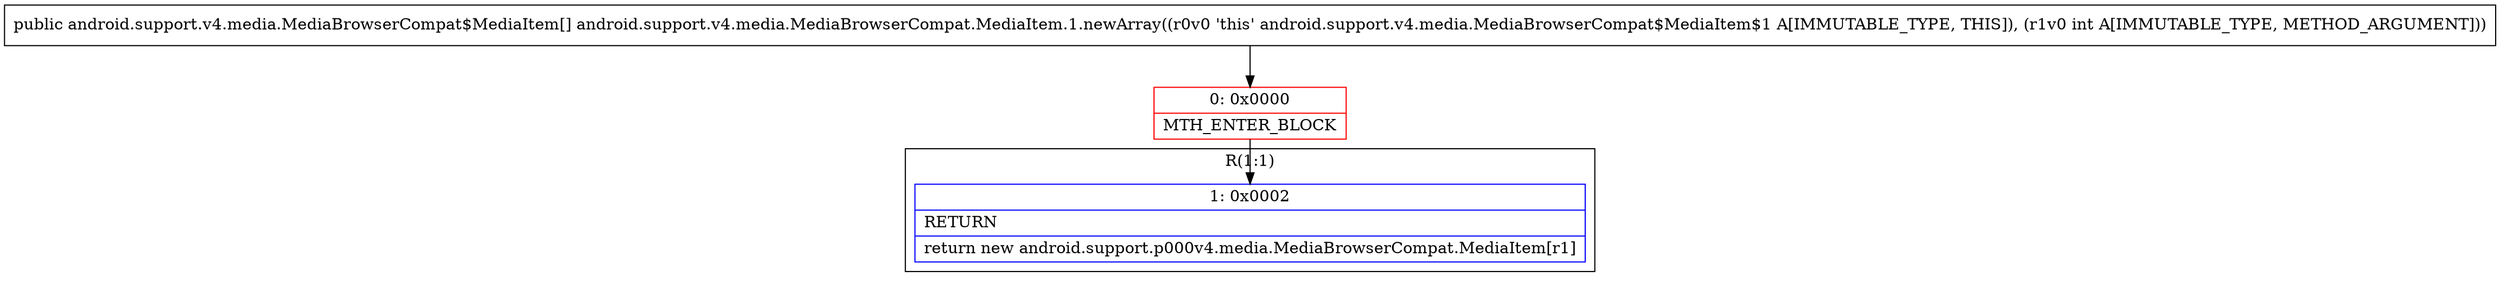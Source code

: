 digraph "CFG forandroid.support.v4.media.MediaBrowserCompat.MediaItem.1.newArray(I)[Landroid\/support\/v4\/media\/MediaBrowserCompat$MediaItem;" {
subgraph cluster_Region_2100375311 {
label = "R(1:1)";
node [shape=record,color=blue];
Node_1 [shape=record,label="{1\:\ 0x0002|RETURN\l|return new android.support.p000v4.media.MediaBrowserCompat.MediaItem[r1]\l}"];
}
Node_0 [shape=record,color=red,label="{0\:\ 0x0000|MTH_ENTER_BLOCK\l}"];
MethodNode[shape=record,label="{public android.support.v4.media.MediaBrowserCompat$MediaItem[] android.support.v4.media.MediaBrowserCompat.MediaItem.1.newArray((r0v0 'this' android.support.v4.media.MediaBrowserCompat$MediaItem$1 A[IMMUTABLE_TYPE, THIS]), (r1v0 int A[IMMUTABLE_TYPE, METHOD_ARGUMENT])) }"];
MethodNode -> Node_0;
Node_0 -> Node_1;
}

